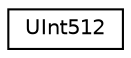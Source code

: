digraph "Graphical Class Hierarchy"
{
 // LATEX_PDF_SIZE
  edge [fontname="Helvetica",fontsize="10",labelfontname="Helvetica",labelfontsize="10"];
  node [fontname="Helvetica",fontsize="10",shape=record];
  rankdir="LR";
  Node0 [label="UInt512",height=0.2,width=0.4,color="black", fillcolor="white", style="filled",URL="$class_u_int512.html",tooltip="An AVX512 512bit SIMD intrinsics wrapper."];
}
